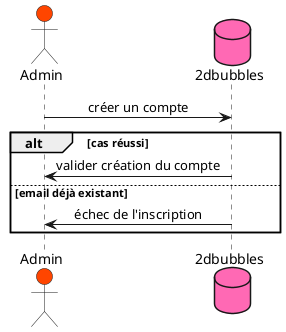 @startuml AdminSequence

skinparam responseMessageBelowArrow true
skinparam SequenceMessageAlignment center

actor Admin as Admin #OrangeRed

database 2dbubbles as 2dbubbles #HotPink

Admin -> 2dbubbles: créer un compte
alt cas réussi
2dbubbles -> Admin: valider création du compte
else email déjà existant 
2dbubbles -> Admin: échec de l'inscription




end
@enduml
